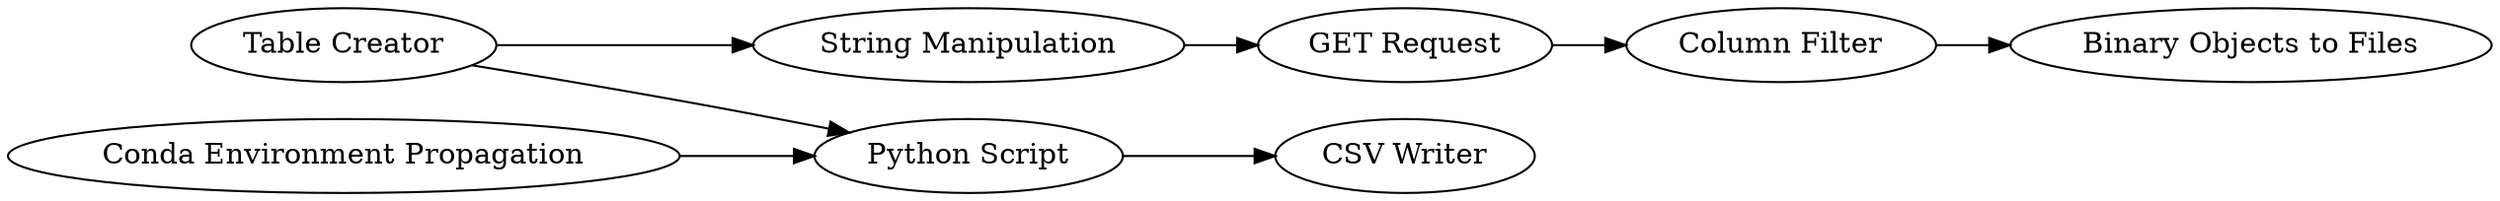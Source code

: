 digraph {
	3 -> 9
	10 -> 13
	3 -> 14
	9 -> 4
	14 -> 15
	16 -> 14
	4 -> 10
	16 [label="Conda Environment Propagation"]
	13 [label="Binary Objects to Files"]
	9 [label="String Manipulation"]
	4 [label="GET Request"]
	15 [label="CSV Writer"]
	14 [label="Python Script"]
	3 [label="Table Creator"]
	10 [label="Column Filter"]
	rankdir=LR
}
